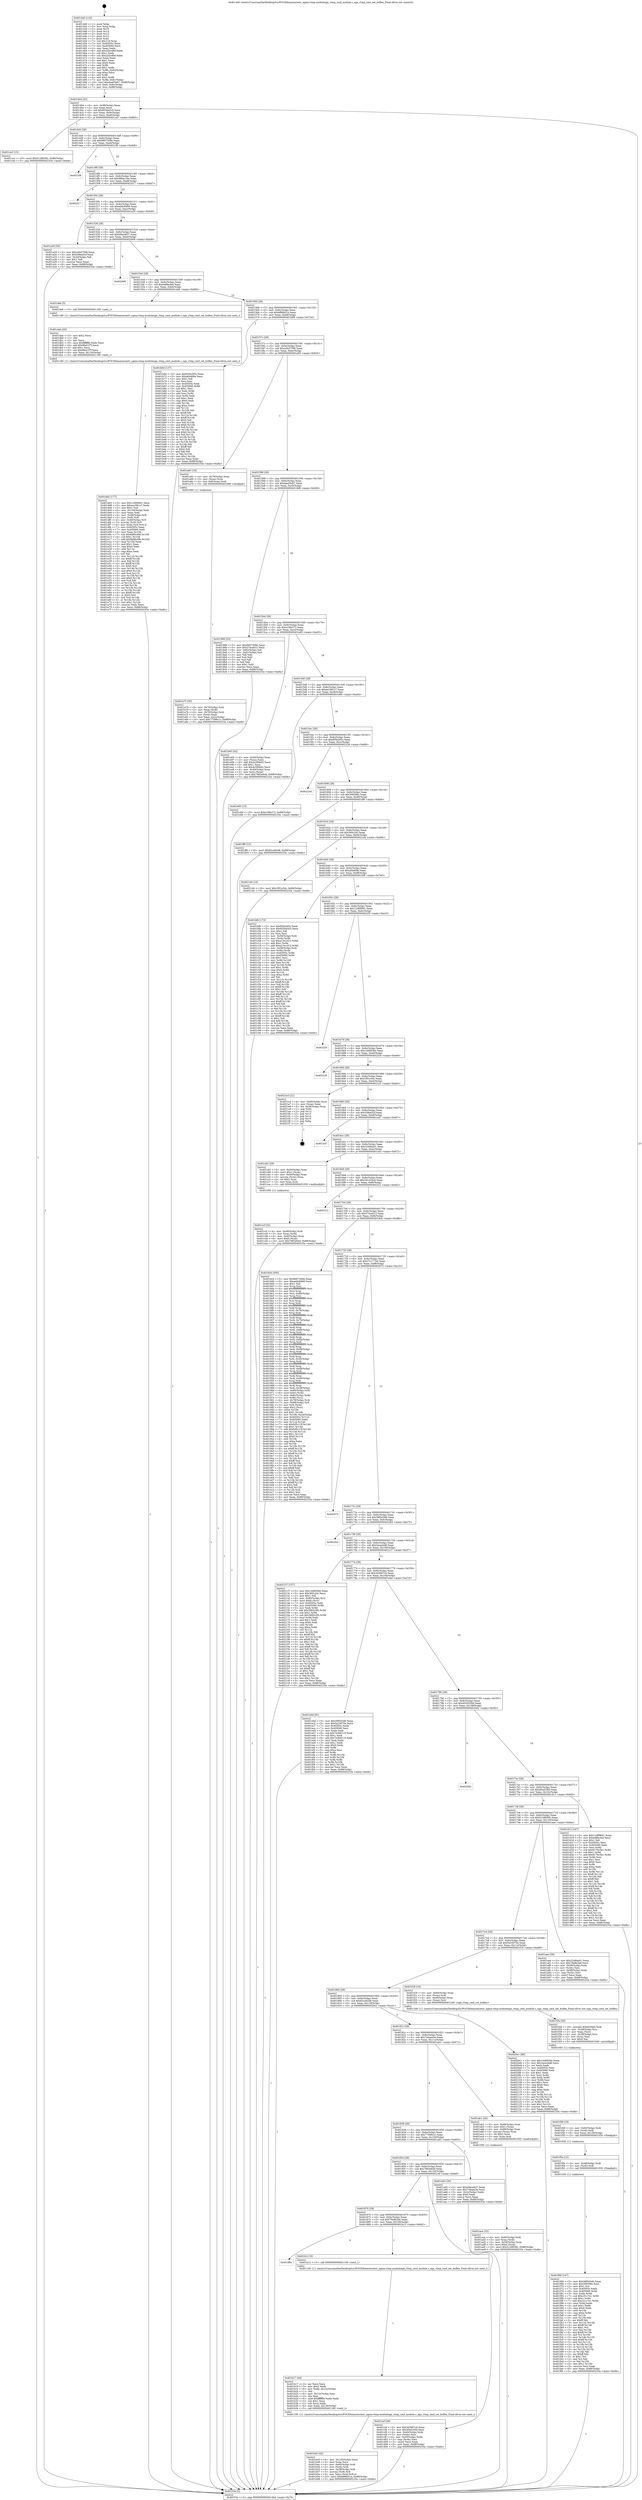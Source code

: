 digraph "0x401440" {
  label = "0x401440 (/mnt/c/Users/mathe/Desktop/tcc/POCII/binaries/extr_nginx-rtmp-modulengx_rtmp_cmd_module.c_ngx_rtmp_cmd_set_buflen_Final-ollvm.out::main(0))"
  labelloc = "t"
  node[shape=record]

  Entry [label="",width=0.3,height=0.3,shape=circle,fillcolor=black,style=filled]
  "0x4014b4" [label="{
     0x4014b4 [32]\l
     | [instrs]\l
     &nbsp;&nbsp;0x4014b4 \<+6\>: mov -0x88(%rbp),%eax\l
     &nbsp;&nbsp;0x4014ba \<+2\>: mov %eax,%ecx\l
     &nbsp;&nbsp;0x4014bc \<+6\>: sub $0x855be5c5,%ecx\l
     &nbsp;&nbsp;0x4014c2 \<+6\>: mov %eax,-0x9c(%rbp)\l
     &nbsp;&nbsp;0x4014c8 \<+6\>: mov %ecx,-0xa0(%rbp)\l
     &nbsp;&nbsp;0x4014ce \<+6\>: je 0000000000401ca3 \<main+0x863\>\l
  }"]
  "0x401ca3" [label="{
     0x401ca3 [15]\l
     | [instrs]\l
     &nbsp;&nbsp;0x401ca3 \<+10\>: movl $0x51288392,-0x88(%rbp)\l
     &nbsp;&nbsp;0x401cad \<+5\>: jmp 000000000040233a \<main+0xefa\>\l
  }"]
  "0x4014d4" [label="{
     0x4014d4 [28]\l
     | [instrs]\l
     &nbsp;&nbsp;0x4014d4 \<+5\>: jmp 00000000004014d9 \<main+0x99\>\l
     &nbsp;&nbsp;0x4014d9 \<+6\>: mov -0x9c(%rbp),%eax\l
     &nbsp;&nbsp;0x4014df \<+5\>: sub $0x8907308e,%eax\l
     &nbsp;&nbsp;0x4014e4 \<+6\>: mov %eax,-0xa4(%rbp)\l
     &nbsp;&nbsp;0x4014ea \<+6\>: je 00000000004021f8 \<main+0xdb8\>\l
  }"]
  Exit [label="",width=0.3,height=0.3,shape=circle,fillcolor=black,style=filled,peripheries=2]
  "0x4021f8" [label="{
     0x4021f8\l
  }", style=dashed]
  "0x4014f0" [label="{
     0x4014f0 [28]\l
     | [instrs]\l
     &nbsp;&nbsp;0x4014f0 \<+5\>: jmp 00000000004014f5 \<main+0xb5\>\l
     &nbsp;&nbsp;0x4014f5 \<+6\>: mov -0x9c(%rbp),%eax\l
     &nbsp;&nbsp;0x4014fb \<+5\>: sub $0x986ec1be,%eax\l
     &nbsp;&nbsp;0x401500 \<+6\>: mov %eax,-0xa8(%rbp)\l
     &nbsp;&nbsp;0x401506 \<+6\>: je 0000000000402017 \<main+0xbd7\>\l
  }"]
  "0x401f66" [label="{
     0x401f66 [147]\l
     | [instrs]\l
     &nbsp;&nbsp;0x401f66 \<+5\>: mov $0x39f543d6,%eax\l
     &nbsp;&nbsp;0x401f6b \<+5\>: mov $0x306596c,%esi\l
     &nbsp;&nbsp;0x401f70 \<+2\>: mov $0x1,%cl\l
     &nbsp;&nbsp;0x401f72 \<+7\>: mov 0x40505c,%edx\l
     &nbsp;&nbsp;0x401f79 \<+8\>: mov 0x405060,%r8d\l
     &nbsp;&nbsp;0x401f81 \<+3\>: mov %edx,%r9d\l
     &nbsp;&nbsp;0x401f84 \<+7\>: sub $0xc31c7e1,%r9d\l
     &nbsp;&nbsp;0x401f8b \<+4\>: sub $0x1,%r9d\l
     &nbsp;&nbsp;0x401f8f \<+7\>: add $0xc31c7e1,%r9d\l
     &nbsp;&nbsp;0x401f96 \<+4\>: imul %r9d,%edx\l
     &nbsp;&nbsp;0x401f9a \<+3\>: and $0x1,%edx\l
     &nbsp;&nbsp;0x401f9d \<+3\>: cmp $0x0,%edx\l
     &nbsp;&nbsp;0x401fa0 \<+4\>: sete %r10b\l
     &nbsp;&nbsp;0x401fa4 \<+4\>: cmp $0xa,%r8d\l
     &nbsp;&nbsp;0x401fa8 \<+4\>: setl %r11b\l
     &nbsp;&nbsp;0x401fac \<+3\>: mov %r10b,%bl\l
     &nbsp;&nbsp;0x401faf \<+3\>: xor $0xff,%bl\l
     &nbsp;&nbsp;0x401fb2 \<+3\>: mov %r11b,%r14b\l
     &nbsp;&nbsp;0x401fb5 \<+4\>: xor $0xff,%r14b\l
     &nbsp;&nbsp;0x401fb9 \<+3\>: xor $0x1,%cl\l
     &nbsp;&nbsp;0x401fbc \<+3\>: mov %bl,%r15b\l
     &nbsp;&nbsp;0x401fbf \<+4\>: and $0xff,%r15b\l
     &nbsp;&nbsp;0x401fc3 \<+3\>: and %cl,%r10b\l
     &nbsp;&nbsp;0x401fc6 \<+3\>: mov %r14b,%r12b\l
     &nbsp;&nbsp;0x401fc9 \<+4\>: and $0xff,%r12b\l
     &nbsp;&nbsp;0x401fcd \<+3\>: and %cl,%r11b\l
     &nbsp;&nbsp;0x401fd0 \<+3\>: or %r10b,%r15b\l
     &nbsp;&nbsp;0x401fd3 \<+3\>: or %r11b,%r12b\l
     &nbsp;&nbsp;0x401fd6 \<+3\>: xor %r12b,%r15b\l
     &nbsp;&nbsp;0x401fd9 \<+3\>: or %r14b,%bl\l
     &nbsp;&nbsp;0x401fdc \<+3\>: xor $0xff,%bl\l
     &nbsp;&nbsp;0x401fdf \<+3\>: or $0x1,%cl\l
     &nbsp;&nbsp;0x401fe2 \<+2\>: and %cl,%bl\l
     &nbsp;&nbsp;0x401fe4 \<+3\>: or %bl,%r15b\l
     &nbsp;&nbsp;0x401fe7 \<+4\>: test $0x1,%r15b\l
     &nbsp;&nbsp;0x401feb \<+3\>: cmovne %esi,%eax\l
     &nbsp;&nbsp;0x401fee \<+6\>: mov %eax,-0x88(%rbp)\l
     &nbsp;&nbsp;0x401ff4 \<+5\>: jmp 000000000040233a \<main+0xefa\>\l
  }"]
  "0x402017" [label="{
     0x402017\l
  }", style=dashed]
  "0x40150c" [label="{
     0x40150c [28]\l
     | [instrs]\l
     &nbsp;&nbsp;0x40150c \<+5\>: jmp 0000000000401511 \<main+0xd1\>\l
     &nbsp;&nbsp;0x401511 \<+6\>: mov -0x9c(%rbp),%eax\l
     &nbsp;&nbsp;0x401517 \<+5\>: sub $0xaddc8469,%eax\l
     &nbsp;&nbsp;0x40151c \<+6\>: mov %eax,-0xac(%rbp)\l
     &nbsp;&nbsp;0x401522 \<+6\>: je 0000000000401a29 \<main+0x5e9\>\l
  }"]
  "0x401f5a" [label="{
     0x401f5a [12]\l
     | [instrs]\l
     &nbsp;&nbsp;0x401f5a \<+4\>: mov -0x48(%rbp),%rdi\l
     &nbsp;&nbsp;0x401f5e \<+3\>: mov (%rdi),%rdi\l
     &nbsp;&nbsp;0x401f61 \<+5\>: call 0000000000401030 \<free@plt\>\l
     | [calls]\l
     &nbsp;&nbsp;0x401030 \{1\} (unknown)\l
  }"]
  "0x401a29" [label="{
     0x401a29 [30]\l
     | [instrs]\l
     &nbsp;&nbsp;0x401a29 \<+5\>: mov $0xcd447596,%eax\l
     &nbsp;&nbsp;0x401a2e \<+5\>: mov $0x208ee5cf,%ecx\l
     &nbsp;&nbsp;0x401a33 \<+3\>: mov -0x2d(%rbp),%dl\l
     &nbsp;&nbsp;0x401a36 \<+3\>: test $0x1,%dl\l
     &nbsp;&nbsp;0x401a39 \<+3\>: cmovne %ecx,%eax\l
     &nbsp;&nbsp;0x401a3c \<+6\>: mov %eax,-0x88(%rbp)\l
     &nbsp;&nbsp;0x401a42 \<+5\>: jmp 000000000040233a \<main+0xefa\>\l
  }"]
  "0x401528" [label="{
     0x401528 [28]\l
     | [instrs]\l
     &nbsp;&nbsp;0x401528 \<+5\>: jmp 000000000040152d \<main+0xed\>\l
     &nbsp;&nbsp;0x40152d \<+6\>: mov -0x9c(%rbp),%eax\l
     &nbsp;&nbsp;0x401533 \<+5\>: sub $0xb9ace637,%eax\l
     &nbsp;&nbsp;0x401538 \<+6\>: mov %eax,-0xb0(%rbp)\l
     &nbsp;&nbsp;0x40153e \<+6\>: je 0000000000402008 \<main+0xbc8\>\l
  }"]
  "0x401f48" [label="{
     0x401f48 [18]\l
     | [instrs]\l
     &nbsp;&nbsp;0x401f48 \<+4\>: mov -0x60(%rbp),%rdi\l
     &nbsp;&nbsp;0x401f4c \<+3\>: mov (%rdi),%rdi\l
     &nbsp;&nbsp;0x401f4f \<+6\>: mov %eax,-0x138(%rbp)\l
     &nbsp;&nbsp;0x401f55 \<+5\>: call 0000000000401030 \<free@plt\>\l
     | [calls]\l
     &nbsp;&nbsp;0x401030 \{1\} (unknown)\l
  }"]
  "0x402008" [label="{
     0x402008\l
  }", style=dashed]
  "0x401544" [label="{
     0x401544 [28]\l
     | [instrs]\l
     &nbsp;&nbsp;0x401544 \<+5\>: jmp 0000000000401549 \<main+0x109\>\l
     &nbsp;&nbsp;0x401549 \<+6\>: mov -0x9c(%rbp),%eax\l
     &nbsp;&nbsp;0x40154f \<+5\>: sub $0xbd8bcfad,%eax\l
     &nbsp;&nbsp;0x401554 \<+6\>: mov %eax,-0xb4(%rbp)\l
     &nbsp;&nbsp;0x40155a \<+6\>: je 0000000000401da6 \<main+0x966\>\l
  }"]
  "0x401f2b" [label="{
     0x401f2b [29]\l
     | [instrs]\l
     &nbsp;&nbsp;0x401f2b \<+10\>: movabs $0x4030b6,%rdi\l
     &nbsp;&nbsp;0x401f35 \<+4\>: mov -0x38(%rbp),%rsi\l
     &nbsp;&nbsp;0x401f39 \<+2\>: mov %eax,(%rsi)\l
     &nbsp;&nbsp;0x401f3b \<+4\>: mov -0x38(%rbp),%rsi\l
     &nbsp;&nbsp;0x401f3f \<+2\>: mov (%rsi),%esi\l
     &nbsp;&nbsp;0x401f41 \<+2\>: mov $0x0,%al\l
     &nbsp;&nbsp;0x401f43 \<+5\>: call 0000000000401040 \<printf@plt\>\l
     | [calls]\l
     &nbsp;&nbsp;0x401040 \{1\} (unknown)\l
  }"]
  "0x401da6" [label="{
     0x401da6 [5]\l
     | [instrs]\l
     &nbsp;&nbsp;0x401da6 \<+5\>: call 0000000000401160 \<next_i\>\l
     | [calls]\l
     &nbsp;&nbsp;0x401160 \{1\} (/mnt/c/Users/mathe/Desktop/tcc/POCII/binaries/extr_nginx-rtmp-modulengx_rtmp_cmd_module.c_ngx_rtmp_cmd_set_buflen_Final-ollvm.out::next_i)\l
  }"]
  "0x401560" [label="{
     0x401560 [28]\l
     | [instrs]\l
     &nbsp;&nbsp;0x401560 \<+5\>: jmp 0000000000401565 \<main+0x125\>\l
     &nbsp;&nbsp;0x401565 \<+6\>: mov -0x9c(%rbp),%eax\l
     &nbsp;&nbsp;0x40156b \<+5\>: sub $0xbf96b51a,%eax\l
     &nbsp;&nbsp;0x401570 \<+6\>: mov %eax,-0xb8(%rbp)\l
     &nbsp;&nbsp;0x401576 \<+6\>: je 0000000000401b6d \<main+0x72d\>\l
  }"]
  "0x401dd3" [label="{
     0x401dd3 [177]\l
     | [instrs]\l
     &nbsp;&nbsp;0x401dd3 \<+5\>: mov $0x12d99691,%ecx\l
     &nbsp;&nbsp;0x401dd8 \<+5\>: mov $0xea1881c7,%edx\l
     &nbsp;&nbsp;0x401ddd \<+3\>: mov $0x1,%sil\l
     &nbsp;&nbsp;0x401de0 \<+6\>: mov -0x134(%rbp),%edi\l
     &nbsp;&nbsp;0x401de6 \<+3\>: imul %eax,%edi\l
     &nbsp;&nbsp;0x401de9 \<+4\>: mov -0x48(%rbp),%r8\l
     &nbsp;&nbsp;0x401ded \<+3\>: mov (%r8),%r8\l
     &nbsp;&nbsp;0x401df0 \<+4\>: mov -0x40(%rbp),%r9\l
     &nbsp;&nbsp;0x401df4 \<+3\>: movslq (%r9),%r9\l
     &nbsp;&nbsp;0x401df7 \<+4\>: mov %edi,(%r8,%r9,4)\l
     &nbsp;&nbsp;0x401dfb \<+7\>: mov 0x40505c,%eax\l
     &nbsp;&nbsp;0x401e02 \<+7\>: mov 0x405060,%edi\l
     &nbsp;&nbsp;0x401e09 \<+3\>: mov %eax,%r10d\l
     &nbsp;&nbsp;0x401e0c \<+7\>: sub $0x8d6bc6fe,%r10d\l
     &nbsp;&nbsp;0x401e13 \<+4\>: sub $0x1,%r10d\l
     &nbsp;&nbsp;0x401e17 \<+7\>: add $0x8d6bc6fe,%r10d\l
     &nbsp;&nbsp;0x401e1e \<+4\>: imul %r10d,%eax\l
     &nbsp;&nbsp;0x401e22 \<+3\>: and $0x1,%eax\l
     &nbsp;&nbsp;0x401e25 \<+3\>: cmp $0x0,%eax\l
     &nbsp;&nbsp;0x401e28 \<+4\>: sete %r11b\l
     &nbsp;&nbsp;0x401e2c \<+3\>: cmp $0xa,%edi\l
     &nbsp;&nbsp;0x401e2f \<+3\>: setl %bl\l
     &nbsp;&nbsp;0x401e32 \<+3\>: mov %r11b,%r14b\l
     &nbsp;&nbsp;0x401e35 \<+4\>: xor $0xff,%r14b\l
     &nbsp;&nbsp;0x401e39 \<+3\>: mov %bl,%r15b\l
     &nbsp;&nbsp;0x401e3c \<+4\>: xor $0xff,%r15b\l
     &nbsp;&nbsp;0x401e40 \<+4\>: xor $0x0,%sil\l
     &nbsp;&nbsp;0x401e44 \<+3\>: mov %r14b,%r12b\l
     &nbsp;&nbsp;0x401e47 \<+4\>: and $0x0,%r12b\l
     &nbsp;&nbsp;0x401e4b \<+3\>: and %sil,%r11b\l
     &nbsp;&nbsp;0x401e4e \<+3\>: mov %r15b,%r13b\l
     &nbsp;&nbsp;0x401e51 \<+4\>: and $0x0,%r13b\l
     &nbsp;&nbsp;0x401e55 \<+3\>: and %sil,%bl\l
     &nbsp;&nbsp;0x401e58 \<+3\>: or %r11b,%r12b\l
     &nbsp;&nbsp;0x401e5b \<+3\>: or %bl,%r13b\l
     &nbsp;&nbsp;0x401e5e \<+3\>: xor %r13b,%r12b\l
     &nbsp;&nbsp;0x401e61 \<+3\>: or %r15b,%r14b\l
     &nbsp;&nbsp;0x401e64 \<+4\>: xor $0xff,%r14b\l
     &nbsp;&nbsp;0x401e68 \<+4\>: or $0x0,%sil\l
     &nbsp;&nbsp;0x401e6c \<+3\>: and %sil,%r14b\l
     &nbsp;&nbsp;0x401e6f \<+3\>: or %r14b,%r12b\l
     &nbsp;&nbsp;0x401e72 \<+4\>: test $0x1,%r12b\l
     &nbsp;&nbsp;0x401e76 \<+3\>: cmovne %edx,%ecx\l
     &nbsp;&nbsp;0x401e79 \<+6\>: mov %ecx,-0x88(%rbp)\l
     &nbsp;&nbsp;0x401e7f \<+5\>: jmp 000000000040233a \<main+0xefa\>\l
  }"]
  "0x401b6d" [label="{
     0x401b6d [137]\l
     | [instrs]\l
     &nbsp;&nbsp;0x401b6d \<+5\>: mov $0xf05b265c,%eax\l
     &nbsp;&nbsp;0x401b72 \<+5\>: mov $0xa84469e,%ecx\l
     &nbsp;&nbsp;0x401b77 \<+2\>: mov $0x1,%dl\l
     &nbsp;&nbsp;0x401b79 \<+2\>: xor %esi,%esi\l
     &nbsp;&nbsp;0x401b7b \<+7\>: mov 0x40505c,%edi\l
     &nbsp;&nbsp;0x401b82 \<+8\>: mov 0x405060,%r8d\l
     &nbsp;&nbsp;0x401b8a \<+3\>: sub $0x1,%esi\l
     &nbsp;&nbsp;0x401b8d \<+3\>: mov %edi,%r9d\l
     &nbsp;&nbsp;0x401b90 \<+3\>: add %esi,%r9d\l
     &nbsp;&nbsp;0x401b93 \<+4\>: imul %r9d,%edi\l
     &nbsp;&nbsp;0x401b97 \<+3\>: and $0x1,%edi\l
     &nbsp;&nbsp;0x401b9a \<+3\>: cmp $0x0,%edi\l
     &nbsp;&nbsp;0x401b9d \<+4\>: sete %r10b\l
     &nbsp;&nbsp;0x401ba1 \<+4\>: cmp $0xa,%r8d\l
     &nbsp;&nbsp;0x401ba5 \<+4\>: setl %r11b\l
     &nbsp;&nbsp;0x401ba9 \<+3\>: mov %r10b,%bl\l
     &nbsp;&nbsp;0x401bac \<+3\>: xor $0xff,%bl\l
     &nbsp;&nbsp;0x401baf \<+3\>: mov %r11b,%r14b\l
     &nbsp;&nbsp;0x401bb2 \<+4\>: xor $0xff,%r14b\l
     &nbsp;&nbsp;0x401bb6 \<+3\>: xor $0x0,%dl\l
     &nbsp;&nbsp;0x401bb9 \<+3\>: mov %bl,%r15b\l
     &nbsp;&nbsp;0x401bbc \<+4\>: and $0x0,%r15b\l
     &nbsp;&nbsp;0x401bc0 \<+3\>: and %dl,%r10b\l
     &nbsp;&nbsp;0x401bc3 \<+3\>: mov %r14b,%r12b\l
     &nbsp;&nbsp;0x401bc6 \<+4\>: and $0x0,%r12b\l
     &nbsp;&nbsp;0x401bca \<+3\>: and %dl,%r11b\l
     &nbsp;&nbsp;0x401bcd \<+3\>: or %r10b,%r15b\l
     &nbsp;&nbsp;0x401bd0 \<+3\>: or %r11b,%r12b\l
     &nbsp;&nbsp;0x401bd3 \<+3\>: xor %r12b,%r15b\l
     &nbsp;&nbsp;0x401bd6 \<+3\>: or %r14b,%bl\l
     &nbsp;&nbsp;0x401bd9 \<+3\>: xor $0xff,%bl\l
     &nbsp;&nbsp;0x401bdc \<+3\>: or $0x0,%dl\l
     &nbsp;&nbsp;0x401bdf \<+2\>: and %dl,%bl\l
     &nbsp;&nbsp;0x401be1 \<+3\>: or %bl,%r15b\l
     &nbsp;&nbsp;0x401be4 \<+4\>: test $0x1,%r15b\l
     &nbsp;&nbsp;0x401be8 \<+3\>: cmovne %ecx,%eax\l
     &nbsp;&nbsp;0x401beb \<+6\>: mov %eax,-0x88(%rbp)\l
     &nbsp;&nbsp;0x401bf1 \<+5\>: jmp 000000000040233a \<main+0xefa\>\l
  }"]
  "0x40157c" [label="{
     0x40157c [28]\l
     | [instrs]\l
     &nbsp;&nbsp;0x40157c \<+5\>: jmp 0000000000401581 \<main+0x141\>\l
     &nbsp;&nbsp;0x401581 \<+6\>: mov -0x9c(%rbp),%eax\l
     &nbsp;&nbsp;0x401587 \<+5\>: sub $0xcd447596,%eax\l
     &nbsp;&nbsp;0x40158c \<+6\>: mov %eax,-0xbc(%rbp)\l
     &nbsp;&nbsp;0x401592 \<+6\>: je 0000000000401a65 \<main+0x625\>\l
  }"]
  "0x401dab" [label="{
     0x401dab [40]\l
     | [instrs]\l
     &nbsp;&nbsp;0x401dab \<+5\>: mov $0x2,%ecx\l
     &nbsp;&nbsp;0x401db0 \<+1\>: cltd\l
     &nbsp;&nbsp;0x401db1 \<+2\>: idiv %ecx\l
     &nbsp;&nbsp;0x401db3 \<+6\>: imul $0xfffffffe,%edx,%ecx\l
     &nbsp;&nbsp;0x401db9 \<+6\>: add $0x9fa41f7f,%ecx\l
     &nbsp;&nbsp;0x401dbf \<+3\>: add $0x1,%ecx\l
     &nbsp;&nbsp;0x401dc2 \<+6\>: sub $0x9fa41f7f,%ecx\l
     &nbsp;&nbsp;0x401dc8 \<+6\>: mov %ecx,-0x134(%rbp)\l
     &nbsp;&nbsp;0x401dce \<+5\>: call 0000000000401160 \<next_i\>\l
     | [calls]\l
     &nbsp;&nbsp;0x401160 \{1\} (/mnt/c/Users/mathe/Desktop/tcc/POCII/binaries/extr_nginx-rtmp-modulengx_rtmp_cmd_module.c_ngx_rtmp_cmd_set_buflen_Final-ollvm.out::next_i)\l
  }"]
  "0x401a65" [label="{
     0x401a65 [16]\l
     | [instrs]\l
     &nbsp;&nbsp;0x401a65 \<+4\>: mov -0x78(%rbp),%rax\l
     &nbsp;&nbsp;0x401a69 \<+3\>: mov (%rax),%rax\l
     &nbsp;&nbsp;0x401a6c \<+4\>: mov 0x8(%rax),%rdi\l
     &nbsp;&nbsp;0x401a70 \<+5\>: call 0000000000401060 \<atoi@plt\>\l
     | [calls]\l
     &nbsp;&nbsp;0x401060 \{1\} (unknown)\l
  }"]
  "0x401598" [label="{
     0x401598 [28]\l
     | [instrs]\l
     &nbsp;&nbsp;0x401598 \<+5\>: jmp 000000000040159d \<main+0x15d\>\l
     &nbsp;&nbsp;0x40159d \<+6\>: mov -0x9c(%rbp),%eax\l
     &nbsp;&nbsp;0x4015a3 \<+5\>: sub $0xdea05eb7,%eax\l
     &nbsp;&nbsp;0x4015a8 \<+6\>: mov %eax,-0xc0(%rbp)\l
     &nbsp;&nbsp;0x4015ae \<+6\>: je 0000000000401896 \<main+0x456\>\l
  }"]
  "0x401ccf" [label="{
     0x401ccf [32]\l
     | [instrs]\l
     &nbsp;&nbsp;0x401ccf \<+4\>: mov -0x48(%rbp),%rdi\l
     &nbsp;&nbsp;0x401cd3 \<+3\>: mov %rax,(%rdi)\l
     &nbsp;&nbsp;0x401cd6 \<+4\>: mov -0x40(%rbp),%rax\l
     &nbsp;&nbsp;0x401cda \<+6\>: movl $0x0,(%rax)\l
     &nbsp;&nbsp;0x401ce0 \<+10\>: movl $0x7983e64d,-0x88(%rbp)\l
     &nbsp;&nbsp;0x401cea \<+5\>: jmp 000000000040233a \<main+0xefa\>\l
  }"]
  "0x401896" [label="{
     0x401896 [53]\l
     | [instrs]\l
     &nbsp;&nbsp;0x401896 \<+5\>: mov $0x8907308e,%eax\l
     &nbsp;&nbsp;0x40189b \<+5\>: mov $0x374ca013,%ecx\l
     &nbsp;&nbsp;0x4018a0 \<+6\>: mov -0x82(%rbp),%dl\l
     &nbsp;&nbsp;0x4018a6 \<+7\>: mov -0x81(%rbp),%sil\l
     &nbsp;&nbsp;0x4018ad \<+3\>: mov %dl,%dil\l
     &nbsp;&nbsp;0x4018b0 \<+3\>: and %sil,%dil\l
     &nbsp;&nbsp;0x4018b3 \<+3\>: xor %sil,%dl\l
     &nbsp;&nbsp;0x4018b6 \<+3\>: or %dl,%dil\l
     &nbsp;&nbsp;0x4018b9 \<+4\>: test $0x1,%dil\l
     &nbsp;&nbsp;0x4018bd \<+3\>: cmovne %ecx,%eax\l
     &nbsp;&nbsp;0x4018c0 \<+6\>: mov %eax,-0x88(%rbp)\l
     &nbsp;&nbsp;0x4018c6 \<+5\>: jmp 000000000040233a \<main+0xefa\>\l
  }"]
  "0x4015b4" [label="{
     0x4015b4 [28]\l
     | [instrs]\l
     &nbsp;&nbsp;0x4015b4 \<+5\>: jmp 00000000004015b9 \<main+0x179\>\l
     &nbsp;&nbsp;0x4015b9 \<+6\>: mov -0x9c(%rbp),%eax\l
     &nbsp;&nbsp;0x4015bf \<+5\>: sub $0xe19fe372,%eax\l
     &nbsp;&nbsp;0x4015c4 \<+6\>: mov %eax,-0xc4(%rbp)\l
     &nbsp;&nbsp;0x4015ca \<+6\>: je 0000000000401e93 \<main+0xa53\>\l
  }"]
  "0x40233a" [label="{
     0x40233a [5]\l
     | [instrs]\l
     &nbsp;&nbsp;0x40233a \<+5\>: jmp 00000000004014b4 \<main+0x74\>\l
  }"]
  "0x401440" [label="{
     0x401440 [116]\l
     | [instrs]\l
     &nbsp;&nbsp;0x401440 \<+1\>: push %rbp\l
     &nbsp;&nbsp;0x401441 \<+3\>: mov %rsp,%rbp\l
     &nbsp;&nbsp;0x401444 \<+2\>: push %r15\l
     &nbsp;&nbsp;0x401446 \<+2\>: push %r14\l
     &nbsp;&nbsp;0x401448 \<+2\>: push %r13\l
     &nbsp;&nbsp;0x40144a \<+2\>: push %r12\l
     &nbsp;&nbsp;0x40144c \<+1\>: push %rbx\l
     &nbsp;&nbsp;0x40144d \<+7\>: sub $0x118,%rsp\l
     &nbsp;&nbsp;0x401454 \<+7\>: mov 0x40505c,%eax\l
     &nbsp;&nbsp;0x40145b \<+7\>: mov 0x405060,%ecx\l
     &nbsp;&nbsp;0x401462 \<+2\>: mov %eax,%edx\l
     &nbsp;&nbsp;0x401464 \<+6\>: add $0x2d2cdfef,%edx\l
     &nbsp;&nbsp;0x40146a \<+3\>: sub $0x1,%edx\l
     &nbsp;&nbsp;0x40146d \<+6\>: sub $0x2d2cdfef,%edx\l
     &nbsp;&nbsp;0x401473 \<+3\>: imul %edx,%eax\l
     &nbsp;&nbsp;0x401476 \<+3\>: and $0x1,%eax\l
     &nbsp;&nbsp;0x401479 \<+3\>: cmp $0x0,%eax\l
     &nbsp;&nbsp;0x40147c \<+4\>: sete %r8b\l
     &nbsp;&nbsp;0x401480 \<+4\>: and $0x1,%r8b\l
     &nbsp;&nbsp;0x401484 \<+7\>: mov %r8b,-0x82(%rbp)\l
     &nbsp;&nbsp;0x40148b \<+3\>: cmp $0xa,%ecx\l
     &nbsp;&nbsp;0x40148e \<+4\>: setl %r8b\l
     &nbsp;&nbsp;0x401492 \<+4\>: and $0x1,%r8b\l
     &nbsp;&nbsp;0x401496 \<+7\>: mov %r8b,-0x81(%rbp)\l
     &nbsp;&nbsp;0x40149d \<+10\>: movl $0xdea05eb7,-0x88(%rbp)\l
     &nbsp;&nbsp;0x4014a7 \<+6\>: mov %edi,-0x8c(%rbp)\l
     &nbsp;&nbsp;0x4014ad \<+7\>: mov %rsi,-0x98(%rbp)\l
  }"]
  "0x401b43" [label="{
     0x401b43 [42]\l
     | [instrs]\l
     &nbsp;&nbsp;0x401b43 \<+6\>: mov -0x130(%rbp),%ecx\l
     &nbsp;&nbsp;0x401b49 \<+3\>: imul %eax,%ecx\l
     &nbsp;&nbsp;0x401b4c \<+4\>: mov -0x60(%rbp),%rdi\l
     &nbsp;&nbsp;0x401b50 \<+3\>: mov (%rdi),%rdi\l
     &nbsp;&nbsp;0x401b53 \<+4\>: mov -0x58(%rbp),%r8\l
     &nbsp;&nbsp;0x401b57 \<+3\>: movslq (%r8),%r8\l
     &nbsp;&nbsp;0x401b5a \<+4\>: mov %ecx,(%rdi,%r8,4)\l
     &nbsp;&nbsp;0x401b5e \<+10\>: movl $0xbf96b51a,-0x88(%rbp)\l
     &nbsp;&nbsp;0x401b68 \<+5\>: jmp 000000000040233a \<main+0xefa\>\l
  }"]
  "0x401e93" [label="{
     0x401e93 [42]\l
     | [instrs]\l
     &nbsp;&nbsp;0x401e93 \<+4\>: mov -0x40(%rbp),%rax\l
     &nbsp;&nbsp;0x401e97 \<+2\>: mov (%rax),%ecx\l
     &nbsp;&nbsp;0x401e99 \<+6\>: add $0x4c5f0b63,%ecx\l
     &nbsp;&nbsp;0x401e9f \<+3\>: add $0x1,%ecx\l
     &nbsp;&nbsp;0x401ea2 \<+6\>: sub $0x4c5f0b63,%ecx\l
     &nbsp;&nbsp;0x401ea8 \<+4\>: mov -0x40(%rbp),%rax\l
     &nbsp;&nbsp;0x401eac \<+2\>: mov %ecx,(%rax)\l
     &nbsp;&nbsp;0x401eae \<+10\>: movl $0x7983e64d,-0x88(%rbp)\l
     &nbsp;&nbsp;0x401eb8 \<+5\>: jmp 000000000040233a \<main+0xefa\>\l
  }"]
  "0x4015d0" [label="{
     0x4015d0 [28]\l
     | [instrs]\l
     &nbsp;&nbsp;0x4015d0 \<+5\>: jmp 00000000004015d5 \<main+0x195\>\l
     &nbsp;&nbsp;0x4015d5 \<+6\>: mov -0x9c(%rbp),%eax\l
     &nbsp;&nbsp;0x4015db \<+5\>: sub $0xea1881c7,%eax\l
     &nbsp;&nbsp;0x4015e0 \<+6\>: mov %eax,-0xc8(%rbp)\l
     &nbsp;&nbsp;0x4015e6 \<+6\>: je 0000000000401e84 \<main+0xa44\>\l
  }"]
  "0x401b17" [label="{
     0x401b17 [44]\l
     | [instrs]\l
     &nbsp;&nbsp;0x401b17 \<+2\>: xor %ecx,%ecx\l
     &nbsp;&nbsp;0x401b19 \<+5\>: mov $0x2,%edx\l
     &nbsp;&nbsp;0x401b1e \<+6\>: mov %edx,-0x12c(%rbp)\l
     &nbsp;&nbsp;0x401b24 \<+1\>: cltd\l
     &nbsp;&nbsp;0x401b25 \<+6\>: mov -0x12c(%rbp),%esi\l
     &nbsp;&nbsp;0x401b2b \<+2\>: idiv %esi\l
     &nbsp;&nbsp;0x401b2d \<+6\>: imul $0xfffffffe,%edx,%edx\l
     &nbsp;&nbsp;0x401b33 \<+3\>: sub $0x1,%ecx\l
     &nbsp;&nbsp;0x401b36 \<+2\>: sub %ecx,%edx\l
     &nbsp;&nbsp;0x401b38 \<+6\>: mov %edx,-0x130(%rbp)\l
     &nbsp;&nbsp;0x401b3e \<+5\>: call 0000000000401160 \<next_i\>\l
     | [calls]\l
     &nbsp;&nbsp;0x401160 \{1\} (/mnt/c/Users/mathe/Desktop/tcc/POCII/binaries/extr_nginx-rtmp-modulengx_rtmp_cmd_module.c_ngx_rtmp_cmd_set_buflen_Final-ollvm.out::next_i)\l
  }"]
  "0x401e84" [label="{
     0x401e84 [15]\l
     | [instrs]\l
     &nbsp;&nbsp;0x401e84 \<+10\>: movl $0xe19fe372,-0x88(%rbp)\l
     &nbsp;&nbsp;0x401e8e \<+5\>: jmp 000000000040233a \<main+0xefa\>\l
  }"]
  "0x4015ec" [label="{
     0x4015ec [28]\l
     | [instrs]\l
     &nbsp;&nbsp;0x4015ec \<+5\>: jmp 00000000004015f1 \<main+0x1b1\>\l
     &nbsp;&nbsp;0x4015f1 \<+6\>: mov -0x9c(%rbp),%eax\l
     &nbsp;&nbsp;0x4015f7 \<+5\>: sub $0xf05b265c,%eax\l
     &nbsp;&nbsp;0x4015fc \<+6\>: mov %eax,-0xcc(%rbp)\l
     &nbsp;&nbsp;0x401602 \<+6\>: je 000000000040223d \<main+0xdfd\>\l
  }"]
  "0x40188c" [label="{
     0x40188c\l
  }", style=dashed]
  "0x40223d" [label="{
     0x40223d\l
  }", style=dashed]
  "0x401608" [label="{
     0x401608 [28]\l
     | [instrs]\l
     &nbsp;&nbsp;0x401608 \<+5\>: jmp 000000000040160d \<main+0x1cd\>\l
     &nbsp;&nbsp;0x40160d \<+6\>: mov -0x9c(%rbp),%eax\l
     &nbsp;&nbsp;0x401613 \<+5\>: sub $0x306596c,%eax\l
     &nbsp;&nbsp;0x401618 \<+6\>: mov %eax,-0xd0(%rbp)\l
     &nbsp;&nbsp;0x40161e \<+6\>: je 0000000000401ff9 \<main+0xbb9\>\l
  }"]
  "0x401b12" [label="{
     0x401b12 [5]\l
     | [instrs]\l
     &nbsp;&nbsp;0x401b12 \<+5\>: call 0000000000401160 \<next_i\>\l
     | [calls]\l
     &nbsp;&nbsp;0x401160 \{1\} (/mnt/c/Users/mathe/Desktop/tcc/POCII/binaries/extr_nginx-rtmp-modulengx_rtmp_cmd_module.c_ngx_rtmp_cmd_set_buflen_Final-ollvm.out::next_i)\l
  }"]
  "0x401ff9" [label="{
     0x401ff9 [15]\l
     | [instrs]\l
     &nbsp;&nbsp;0x401ff9 \<+10\>: movl $0x62ce92d6,-0x88(%rbp)\l
     &nbsp;&nbsp;0x402003 \<+5\>: jmp 000000000040233a \<main+0xefa\>\l
  }"]
  "0x401624" [label="{
     0x401624 [28]\l
     | [instrs]\l
     &nbsp;&nbsp;0x401624 \<+5\>: jmp 0000000000401629 \<main+0x1e9\>\l
     &nbsp;&nbsp;0x401629 \<+6\>: mov -0x9c(%rbp),%eax\l
     &nbsp;&nbsp;0x40162f \<+5\>: sub $0x360c2dc,%eax\l
     &nbsp;&nbsp;0x401634 \<+6\>: mov %eax,-0xd4(%rbp)\l
     &nbsp;&nbsp;0x40163a \<+6\>: je 00000000004021d4 \<main+0xd94\>\l
  }"]
  "0x401870" [label="{
     0x401870 [28]\l
     | [instrs]\l
     &nbsp;&nbsp;0x401870 \<+5\>: jmp 0000000000401875 \<main+0x435\>\l
     &nbsp;&nbsp;0x401875 \<+6\>: mov -0x9c(%rbp),%eax\l
     &nbsp;&nbsp;0x40187b \<+5\>: sub $0x79e8b2e6,%eax\l
     &nbsp;&nbsp;0x401880 \<+6\>: mov %eax,-0x128(%rbp)\l
     &nbsp;&nbsp;0x401886 \<+6\>: je 0000000000401b12 \<main+0x6d2\>\l
  }"]
  "0x4021d4" [label="{
     0x4021d4 [15]\l
     | [instrs]\l
     &nbsp;&nbsp;0x4021d4 \<+10\>: movl $0x1f91e34c,-0x88(%rbp)\l
     &nbsp;&nbsp;0x4021de \<+5\>: jmp 000000000040233a \<main+0xefa\>\l
  }"]
  "0x401640" [label="{
     0x401640 [28]\l
     | [instrs]\l
     &nbsp;&nbsp;0x401640 \<+5\>: jmp 0000000000401645 \<main+0x205\>\l
     &nbsp;&nbsp;0x401645 \<+6\>: mov -0x9c(%rbp),%eax\l
     &nbsp;&nbsp;0x40164b \<+5\>: sub $0xa84469e,%eax\l
     &nbsp;&nbsp;0x401650 \<+6\>: mov %eax,-0xd8(%rbp)\l
     &nbsp;&nbsp;0x401656 \<+6\>: je 0000000000401bf6 \<main+0x7b6\>\l
  }"]
  "0x401cef" [label="{
     0x401cef [36]\l
     | [instrs]\l
     &nbsp;&nbsp;0x401cef \<+5\>: mov $0x3d3667c0,%eax\l
     &nbsp;&nbsp;0x401cf4 \<+5\>: mov $0x40ed1f5d,%ecx\l
     &nbsp;&nbsp;0x401cf9 \<+4\>: mov -0x40(%rbp),%rdx\l
     &nbsp;&nbsp;0x401cfd \<+2\>: mov (%rdx),%esi\l
     &nbsp;&nbsp;0x401cff \<+4\>: mov -0x50(%rbp),%rdx\l
     &nbsp;&nbsp;0x401d03 \<+2\>: cmp (%rdx),%esi\l
     &nbsp;&nbsp;0x401d05 \<+3\>: cmovl %ecx,%eax\l
     &nbsp;&nbsp;0x401d08 \<+6\>: mov %eax,-0x88(%rbp)\l
     &nbsp;&nbsp;0x401d0e \<+5\>: jmp 000000000040233a \<main+0xefa\>\l
  }"]
  "0x401bf6" [label="{
     0x401bf6 [173]\l
     | [instrs]\l
     &nbsp;&nbsp;0x401bf6 \<+5\>: mov $0xf05b265c,%eax\l
     &nbsp;&nbsp;0x401bfb \<+5\>: mov $0x855be5c5,%ecx\l
     &nbsp;&nbsp;0x401c00 \<+2\>: mov $0x1,%dl\l
     &nbsp;&nbsp;0x401c02 \<+2\>: xor %esi,%esi\l
     &nbsp;&nbsp;0x401c04 \<+4\>: mov -0x58(%rbp),%rdi\l
     &nbsp;&nbsp;0x401c08 \<+3\>: mov (%rdi),%r8d\l
     &nbsp;&nbsp;0x401c0b \<+7\>: sub $0xa13e1d12,%r8d\l
     &nbsp;&nbsp;0x401c12 \<+4\>: add $0x1,%r8d\l
     &nbsp;&nbsp;0x401c16 \<+7\>: add $0xa13e1d12,%r8d\l
     &nbsp;&nbsp;0x401c1d \<+4\>: mov -0x58(%rbp),%rdi\l
     &nbsp;&nbsp;0x401c21 \<+3\>: mov %r8d,(%rdi)\l
     &nbsp;&nbsp;0x401c24 \<+8\>: mov 0x40505c,%r8d\l
     &nbsp;&nbsp;0x401c2c \<+8\>: mov 0x405060,%r9d\l
     &nbsp;&nbsp;0x401c34 \<+3\>: sub $0x1,%esi\l
     &nbsp;&nbsp;0x401c37 \<+3\>: mov %r8d,%r10d\l
     &nbsp;&nbsp;0x401c3a \<+3\>: add %esi,%r10d\l
     &nbsp;&nbsp;0x401c3d \<+4\>: imul %r10d,%r8d\l
     &nbsp;&nbsp;0x401c41 \<+4\>: and $0x1,%r8d\l
     &nbsp;&nbsp;0x401c45 \<+4\>: cmp $0x0,%r8d\l
     &nbsp;&nbsp;0x401c49 \<+4\>: sete %r11b\l
     &nbsp;&nbsp;0x401c4d \<+4\>: cmp $0xa,%r9d\l
     &nbsp;&nbsp;0x401c51 \<+3\>: setl %bl\l
     &nbsp;&nbsp;0x401c54 \<+3\>: mov %r11b,%r14b\l
     &nbsp;&nbsp;0x401c57 \<+4\>: xor $0xff,%r14b\l
     &nbsp;&nbsp;0x401c5b \<+3\>: mov %bl,%r15b\l
     &nbsp;&nbsp;0x401c5e \<+4\>: xor $0xff,%r15b\l
     &nbsp;&nbsp;0x401c62 \<+3\>: xor $0x1,%dl\l
     &nbsp;&nbsp;0x401c65 \<+3\>: mov %r14b,%r12b\l
     &nbsp;&nbsp;0x401c68 \<+4\>: and $0xff,%r12b\l
     &nbsp;&nbsp;0x401c6c \<+3\>: and %dl,%r11b\l
     &nbsp;&nbsp;0x401c6f \<+3\>: mov %r15b,%r13b\l
     &nbsp;&nbsp;0x401c72 \<+4\>: and $0xff,%r13b\l
     &nbsp;&nbsp;0x401c76 \<+2\>: and %dl,%bl\l
     &nbsp;&nbsp;0x401c78 \<+3\>: or %r11b,%r12b\l
     &nbsp;&nbsp;0x401c7b \<+3\>: or %bl,%r13b\l
     &nbsp;&nbsp;0x401c7e \<+3\>: xor %r13b,%r12b\l
     &nbsp;&nbsp;0x401c81 \<+3\>: or %r15b,%r14b\l
     &nbsp;&nbsp;0x401c84 \<+4\>: xor $0xff,%r14b\l
     &nbsp;&nbsp;0x401c88 \<+3\>: or $0x1,%dl\l
     &nbsp;&nbsp;0x401c8b \<+3\>: and %dl,%r14b\l
     &nbsp;&nbsp;0x401c8e \<+3\>: or %r14b,%r12b\l
     &nbsp;&nbsp;0x401c91 \<+4\>: test $0x1,%r12b\l
     &nbsp;&nbsp;0x401c95 \<+3\>: cmovne %ecx,%eax\l
     &nbsp;&nbsp;0x401c98 \<+6\>: mov %eax,-0x88(%rbp)\l
     &nbsp;&nbsp;0x401c9e \<+5\>: jmp 000000000040233a \<main+0xefa\>\l
  }"]
  "0x40165c" [label="{
     0x40165c [28]\l
     | [instrs]\l
     &nbsp;&nbsp;0x40165c \<+5\>: jmp 0000000000401661 \<main+0x221\>\l
     &nbsp;&nbsp;0x401661 \<+6\>: mov -0x9c(%rbp),%eax\l
     &nbsp;&nbsp;0x401667 \<+5\>: sub $0x12d99691,%eax\l
     &nbsp;&nbsp;0x40166c \<+6\>: mov %eax,-0xdc(%rbp)\l
     &nbsp;&nbsp;0x401672 \<+6\>: je 000000000040225f \<main+0xe1f\>\l
  }"]
  "0x401ace" [label="{
     0x401ace [32]\l
     | [instrs]\l
     &nbsp;&nbsp;0x401ace \<+4\>: mov -0x60(%rbp),%rdi\l
     &nbsp;&nbsp;0x401ad2 \<+3\>: mov %rax,(%rdi)\l
     &nbsp;&nbsp;0x401ad5 \<+4\>: mov -0x58(%rbp),%rax\l
     &nbsp;&nbsp;0x401ad9 \<+6\>: movl $0x0,(%rax)\l
     &nbsp;&nbsp;0x401adf \<+10\>: movl $0x51288392,-0x88(%rbp)\l
     &nbsp;&nbsp;0x401ae9 \<+5\>: jmp 000000000040233a \<main+0xefa\>\l
  }"]
  "0x40225f" [label="{
     0x40225f\l
  }", style=dashed]
  "0x401678" [label="{
     0x401678 [28]\l
     | [instrs]\l
     &nbsp;&nbsp;0x401678 \<+5\>: jmp 000000000040167d \<main+0x23d\>\l
     &nbsp;&nbsp;0x40167d \<+6\>: mov -0x9c(%rbp),%eax\l
     &nbsp;&nbsp;0x401683 \<+5\>: sub $0x14d6936e,%eax\l
     &nbsp;&nbsp;0x401688 \<+6\>: mov %eax,-0xe0(%rbp)\l
     &nbsp;&nbsp;0x40168e \<+6\>: je 0000000000402326 \<main+0xee6\>\l
  }"]
  "0x401854" [label="{
     0x401854 [28]\l
     | [instrs]\l
     &nbsp;&nbsp;0x401854 \<+5\>: jmp 0000000000401859 \<main+0x419\>\l
     &nbsp;&nbsp;0x401859 \<+6\>: mov -0x9c(%rbp),%eax\l
     &nbsp;&nbsp;0x40185f \<+5\>: sub $0x7983e64d,%eax\l
     &nbsp;&nbsp;0x401864 \<+6\>: mov %eax,-0x124(%rbp)\l
     &nbsp;&nbsp;0x40186a \<+6\>: je 0000000000401cef \<main+0x8af\>\l
  }"]
  "0x402326" [label="{
     0x402326\l
  }", style=dashed]
  "0x401694" [label="{
     0x401694 [28]\l
     | [instrs]\l
     &nbsp;&nbsp;0x401694 \<+5\>: jmp 0000000000401699 \<main+0x259\>\l
     &nbsp;&nbsp;0x401699 \<+6\>: mov -0x9c(%rbp),%eax\l
     &nbsp;&nbsp;0x40169f \<+5\>: sub $0x1f91e34c,%eax\l
     &nbsp;&nbsp;0x4016a4 \<+6\>: mov %eax,-0xe4(%rbp)\l
     &nbsp;&nbsp;0x4016aa \<+6\>: je 00000000004021e3 \<main+0xda3\>\l
  }"]
  "0x401a93" [label="{
     0x401a93 [30]\l
     | [instrs]\l
     &nbsp;&nbsp;0x401a93 \<+5\>: mov $0xb9ace637,%eax\l
     &nbsp;&nbsp;0x401a98 \<+5\>: mov $0x744aee3e,%ecx\l
     &nbsp;&nbsp;0x401a9d \<+3\>: mov -0x2c(%rbp),%edx\l
     &nbsp;&nbsp;0x401aa0 \<+3\>: cmp $0x0,%edx\l
     &nbsp;&nbsp;0x401aa3 \<+3\>: cmove %ecx,%eax\l
     &nbsp;&nbsp;0x401aa6 \<+6\>: mov %eax,-0x88(%rbp)\l
     &nbsp;&nbsp;0x401aac \<+5\>: jmp 000000000040233a \<main+0xefa\>\l
  }"]
  "0x4021e3" [label="{
     0x4021e3 [21]\l
     | [instrs]\l
     &nbsp;&nbsp;0x4021e3 \<+4\>: mov -0x80(%rbp),%rax\l
     &nbsp;&nbsp;0x4021e7 \<+2\>: mov (%rax),%eax\l
     &nbsp;&nbsp;0x4021e9 \<+4\>: lea -0x28(%rbp),%rsp\l
     &nbsp;&nbsp;0x4021ed \<+1\>: pop %rbx\l
     &nbsp;&nbsp;0x4021ee \<+2\>: pop %r12\l
     &nbsp;&nbsp;0x4021f0 \<+2\>: pop %r13\l
     &nbsp;&nbsp;0x4021f2 \<+2\>: pop %r14\l
     &nbsp;&nbsp;0x4021f4 \<+2\>: pop %r15\l
     &nbsp;&nbsp;0x4021f6 \<+1\>: pop %rbp\l
     &nbsp;&nbsp;0x4021f7 \<+1\>: ret\l
  }"]
  "0x4016b0" [label="{
     0x4016b0 [28]\l
     | [instrs]\l
     &nbsp;&nbsp;0x4016b0 \<+5\>: jmp 00000000004016b5 \<main+0x275\>\l
     &nbsp;&nbsp;0x4016b5 \<+6\>: mov -0x9c(%rbp),%eax\l
     &nbsp;&nbsp;0x4016bb \<+5\>: sub $0x208ee5cf,%eax\l
     &nbsp;&nbsp;0x4016c0 \<+6\>: mov %eax,-0xe8(%rbp)\l
     &nbsp;&nbsp;0x4016c6 \<+6\>: je 0000000000401a47 \<main+0x607\>\l
  }"]
  "0x401838" [label="{
     0x401838 [28]\l
     | [instrs]\l
     &nbsp;&nbsp;0x401838 \<+5\>: jmp 000000000040183d \<main+0x3fd\>\l
     &nbsp;&nbsp;0x40183d \<+6\>: mov -0x9c(%rbp),%eax\l
     &nbsp;&nbsp;0x401843 \<+5\>: sub $0x77599c1c,%eax\l
     &nbsp;&nbsp;0x401848 \<+6\>: mov %eax,-0x120(%rbp)\l
     &nbsp;&nbsp;0x40184e \<+6\>: je 0000000000401a93 \<main+0x653\>\l
  }"]
  "0x401a47" [label="{
     0x401a47\l
  }", style=dashed]
  "0x4016cc" [label="{
     0x4016cc [28]\l
     | [instrs]\l
     &nbsp;&nbsp;0x4016cc \<+5\>: jmp 00000000004016d1 \<main+0x291\>\l
     &nbsp;&nbsp;0x4016d1 \<+6\>: mov -0x9c(%rbp),%eax\l
     &nbsp;&nbsp;0x4016d7 \<+5\>: sub $0x22484a01,%eax\l
     &nbsp;&nbsp;0x4016dc \<+6\>: mov %eax,-0xec(%rbp)\l
     &nbsp;&nbsp;0x4016e2 \<+6\>: je 0000000000401cb2 \<main+0x872\>\l
  }"]
  "0x401ab1" [label="{
     0x401ab1 [29]\l
     | [instrs]\l
     &nbsp;&nbsp;0x401ab1 \<+4\>: mov -0x68(%rbp),%rax\l
     &nbsp;&nbsp;0x401ab5 \<+6\>: movl $0x1,(%rax)\l
     &nbsp;&nbsp;0x401abb \<+4\>: mov -0x68(%rbp),%rax\l
     &nbsp;&nbsp;0x401abf \<+3\>: movslq (%rax),%rax\l
     &nbsp;&nbsp;0x401ac2 \<+4\>: shl $0x2,%rax\l
     &nbsp;&nbsp;0x401ac6 \<+3\>: mov %rax,%rdi\l
     &nbsp;&nbsp;0x401ac9 \<+5\>: call 0000000000401050 \<malloc@plt\>\l
     | [calls]\l
     &nbsp;&nbsp;0x401050 \{1\} (unknown)\l
  }"]
  "0x401cb2" [label="{
     0x401cb2 [29]\l
     | [instrs]\l
     &nbsp;&nbsp;0x401cb2 \<+4\>: mov -0x50(%rbp),%rax\l
     &nbsp;&nbsp;0x401cb6 \<+6\>: movl $0x1,(%rax)\l
     &nbsp;&nbsp;0x401cbc \<+4\>: mov -0x50(%rbp),%rax\l
     &nbsp;&nbsp;0x401cc0 \<+3\>: movslq (%rax),%rax\l
     &nbsp;&nbsp;0x401cc3 \<+4\>: shl $0x2,%rax\l
     &nbsp;&nbsp;0x401cc7 \<+3\>: mov %rax,%rdi\l
     &nbsp;&nbsp;0x401cca \<+5\>: call 0000000000401050 \<malloc@plt\>\l
     | [calls]\l
     &nbsp;&nbsp;0x401050 \{1\} (unknown)\l
  }"]
  "0x4016e8" [label="{
     0x4016e8 [28]\l
     | [instrs]\l
     &nbsp;&nbsp;0x4016e8 \<+5\>: jmp 00000000004016ed \<main+0x2ad\>\l
     &nbsp;&nbsp;0x4016ed \<+6\>: mov -0x9c(%rbp),%eax\l
     &nbsp;&nbsp;0x4016f3 \<+5\>: sub $0x341434cd,%eax\l
     &nbsp;&nbsp;0x4016f8 \<+6\>: mov %eax,-0xf0(%rbp)\l
     &nbsp;&nbsp;0x4016fe \<+6\>: je 0000000000402312 \<main+0xed2\>\l
  }"]
  "0x40181c" [label="{
     0x40181c [28]\l
     | [instrs]\l
     &nbsp;&nbsp;0x40181c \<+5\>: jmp 0000000000401821 \<main+0x3e1\>\l
     &nbsp;&nbsp;0x401821 \<+6\>: mov -0x9c(%rbp),%eax\l
     &nbsp;&nbsp;0x401827 \<+5\>: sub $0x744aee3e,%eax\l
     &nbsp;&nbsp;0x40182c \<+6\>: mov %eax,-0x11c(%rbp)\l
     &nbsp;&nbsp;0x401832 \<+6\>: je 0000000000401ab1 \<main+0x671\>\l
  }"]
  "0x402312" [label="{
     0x402312\l
  }", style=dashed]
  "0x401704" [label="{
     0x401704 [28]\l
     | [instrs]\l
     &nbsp;&nbsp;0x401704 \<+5\>: jmp 0000000000401709 \<main+0x2c9\>\l
     &nbsp;&nbsp;0x401709 \<+6\>: mov -0x9c(%rbp),%eax\l
     &nbsp;&nbsp;0x40170f \<+5\>: sub $0x374ca013,%eax\l
     &nbsp;&nbsp;0x401714 \<+6\>: mov %eax,-0xf4(%rbp)\l
     &nbsp;&nbsp;0x40171a \<+6\>: je 00000000004018cb \<main+0x48b\>\l
  }"]
  "0x4020e1" [label="{
     0x4020e1 [86]\l
     | [instrs]\l
     &nbsp;&nbsp;0x4020e1 \<+5\>: mov $0x14d6936e,%eax\l
     &nbsp;&nbsp;0x4020e6 \<+5\>: mov $0x3acecbd8,%ecx\l
     &nbsp;&nbsp;0x4020eb \<+2\>: xor %edx,%edx\l
     &nbsp;&nbsp;0x4020ed \<+7\>: mov 0x40505c,%esi\l
     &nbsp;&nbsp;0x4020f4 \<+7\>: mov 0x405060,%edi\l
     &nbsp;&nbsp;0x4020fb \<+3\>: sub $0x1,%edx\l
     &nbsp;&nbsp;0x4020fe \<+3\>: mov %esi,%r8d\l
     &nbsp;&nbsp;0x402101 \<+3\>: add %edx,%r8d\l
     &nbsp;&nbsp;0x402104 \<+4\>: imul %r8d,%esi\l
     &nbsp;&nbsp;0x402108 \<+3\>: and $0x1,%esi\l
     &nbsp;&nbsp;0x40210b \<+3\>: cmp $0x0,%esi\l
     &nbsp;&nbsp;0x40210e \<+4\>: sete %r9b\l
     &nbsp;&nbsp;0x402112 \<+3\>: cmp $0xa,%edi\l
     &nbsp;&nbsp;0x402115 \<+4\>: setl %r10b\l
     &nbsp;&nbsp;0x402119 \<+3\>: mov %r9b,%r11b\l
     &nbsp;&nbsp;0x40211c \<+3\>: and %r10b,%r11b\l
     &nbsp;&nbsp;0x40211f \<+3\>: xor %r10b,%r9b\l
     &nbsp;&nbsp;0x402122 \<+3\>: or %r9b,%r11b\l
     &nbsp;&nbsp;0x402125 \<+4\>: test $0x1,%r11b\l
     &nbsp;&nbsp;0x402129 \<+3\>: cmovne %ecx,%eax\l
     &nbsp;&nbsp;0x40212c \<+6\>: mov %eax,-0x88(%rbp)\l
     &nbsp;&nbsp;0x402132 \<+5\>: jmp 000000000040233a \<main+0xefa\>\l
  }"]
  "0x4018cb" [label="{
     0x4018cb [350]\l
     | [instrs]\l
     &nbsp;&nbsp;0x4018cb \<+5\>: mov $0x8907308e,%eax\l
     &nbsp;&nbsp;0x4018d0 \<+5\>: mov $0xaddc8469,%ecx\l
     &nbsp;&nbsp;0x4018d5 \<+2\>: mov $0x1,%dl\l
     &nbsp;&nbsp;0x4018d7 \<+3\>: mov %rsp,%rsi\l
     &nbsp;&nbsp;0x4018da \<+4\>: add $0xfffffffffffffff0,%rsi\l
     &nbsp;&nbsp;0x4018de \<+3\>: mov %rsi,%rsp\l
     &nbsp;&nbsp;0x4018e1 \<+4\>: mov %rsi,-0x80(%rbp)\l
     &nbsp;&nbsp;0x4018e5 \<+3\>: mov %rsp,%rsi\l
     &nbsp;&nbsp;0x4018e8 \<+4\>: add $0xfffffffffffffff0,%rsi\l
     &nbsp;&nbsp;0x4018ec \<+3\>: mov %rsi,%rsp\l
     &nbsp;&nbsp;0x4018ef \<+3\>: mov %rsp,%rdi\l
     &nbsp;&nbsp;0x4018f2 \<+4\>: add $0xfffffffffffffff0,%rdi\l
     &nbsp;&nbsp;0x4018f6 \<+3\>: mov %rdi,%rsp\l
     &nbsp;&nbsp;0x4018f9 \<+4\>: mov %rdi,-0x78(%rbp)\l
     &nbsp;&nbsp;0x4018fd \<+3\>: mov %rsp,%rdi\l
     &nbsp;&nbsp;0x401900 \<+4\>: add $0xfffffffffffffff0,%rdi\l
     &nbsp;&nbsp;0x401904 \<+3\>: mov %rdi,%rsp\l
     &nbsp;&nbsp;0x401907 \<+4\>: mov %rdi,-0x70(%rbp)\l
     &nbsp;&nbsp;0x40190b \<+3\>: mov %rsp,%rdi\l
     &nbsp;&nbsp;0x40190e \<+4\>: add $0xfffffffffffffff0,%rdi\l
     &nbsp;&nbsp;0x401912 \<+3\>: mov %rdi,%rsp\l
     &nbsp;&nbsp;0x401915 \<+4\>: mov %rdi,-0x68(%rbp)\l
     &nbsp;&nbsp;0x401919 \<+3\>: mov %rsp,%rdi\l
     &nbsp;&nbsp;0x40191c \<+4\>: add $0xfffffffffffffff0,%rdi\l
     &nbsp;&nbsp;0x401920 \<+3\>: mov %rdi,%rsp\l
     &nbsp;&nbsp;0x401923 \<+4\>: mov %rdi,-0x60(%rbp)\l
     &nbsp;&nbsp;0x401927 \<+3\>: mov %rsp,%rdi\l
     &nbsp;&nbsp;0x40192a \<+4\>: add $0xfffffffffffffff0,%rdi\l
     &nbsp;&nbsp;0x40192e \<+3\>: mov %rdi,%rsp\l
     &nbsp;&nbsp;0x401931 \<+4\>: mov %rdi,-0x58(%rbp)\l
     &nbsp;&nbsp;0x401935 \<+3\>: mov %rsp,%rdi\l
     &nbsp;&nbsp;0x401938 \<+4\>: add $0xfffffffffffffff0,%rdi\l
     &nbsp;&nbsp;0x40193c \<+3\>: mov %rdi,%rsp\l
     &nbsp;&nbsp;0x40193f \<+4\>: mov %rdi,-0x50(%rbp)\l
     &nbsp;&nbsp;0x401943 \<+3\>: mov %rsp,%rdi\l
     &nbsp;&nbsp;0x401946 \<+4\>: add $0xfffffffffffffff0,%rdi\l
     &nbsp;&nbsp;0x40194a \<+3\>: mov %rdi,%rsp\l
     &nbsp;&nbsp;0x40194d \<+4\>: mov %rdi,-0x48(%rbp)\l
     &nbsp;&nbsp;0x401951 \<+3\>: mov %rsp,%rdi\l
     &nbsp;&nbsp;0x401954 \<+4\>: add $0xfffffffffffffff0,%rdi\l
     &nbsp;&nbsp;0x401958 \<+3\>: mov %rdi,%rsp\l
     &nbsp;&nbsp;0x40195b \<+4\>: mov %rdi,-0x40(%rbp)\l
     &nbsp;&nbsp;0x40195f \<+3\>: mov %rsp,%rdi\l
     &nbsp;&nbsp;0x401962 \<+4\>: add $0xfffffffffffffff0,%rdi\l
     &nbsp;&nbsp;0x401966 \<+3\>: mov %rdi,%rsp\l
     &nbsp;&nbsp;0x401969 \<+4\>: mov %rdi,-0x38(%rbp)\l
     &nbsp;&nbsp;0x40196d \<+4\>: mov -0x80(%rbp),%rdi\l
     &nbsp;&nbsp;0x401971 \<+6\>: movl $0x0,(%rdi)\l
     &nbsp;&nbsp;0x401977 \<+7\>: mov -0x8c(%rbp),%r8d\l
     &nbsp;&nbsp;0x40197e \<+3\>: mov %r8d,(%rsi)\l
     &nbsp;&nbsp;0x401981 \<+4\>: mov -0x78(%rbp),%rdi\l
     &nbsp;&nbsp;0x401985 \<+7\>: mov -0x98(%rbp),%r9\l
     &nbsp;&nbsp;0x40198c \<+3\>: mov %r9,(%rdi)\l
     &nbsp;&nbsp;0x40198f \<+3\>: cmpl $0x2,(%rsi)\l
     &nbsp;&nbsp;0x401992 \<+4\>: setne %r10b\l
     &nbsp;&nbsp;0x401996 \<+4\>: and $0x1,%r10b\l
     &nbsp;&nbsp;0x40199a \<+4\>: mov %r10b,-0x2d(%rbp)\l
     &nbsp;&nbsp;0x40199e \<+8\>: mov 0x40505c,%r11d\l
     &nbsp;&nbsp;0x4019a6 \<+7\>: mov 0x405060,%ebx\l
     &nbsp;&nbsp;0x4019ad \<+3\>: mov %r11d,%r14d\l
     &nbsp;&nbsp;0x4019b0 \<+7\>: sub $0xfcf5c13f,%r14d\l
     &nbsp;&nbsp;0x4019b7 \<+4\>: sub $0x1,%r14d\l
     &nbsp;&nbsp;0x4019bb \<+7\>: add $0xfcf5c13f,%r14d\l
     &nbsp;&nbsp;0x4019c2 \<+4\>: imul %r14d,%r11d\l
     &nbsp;&nbsp;0x4019c6 \<+4\>: and $0x1,%r11d\l
     &nbsp;&nbsp;0x4019ca \<+4\>: cmp $0x0,%r11d\l
     &nbsp;&nbsp;0x4019ce \<+4\>: sete %r10b\l
     &nbsp;&nbsp;0x4019d2 \<+3\>: cmp $0xa,%ebx\l
     &nbsp;&nbsp;0x4019d5 \<+4\>: setl %r15b\l
     &nbsp;&nbsp;0x4019d9 \<+3\>: mov %r10b,%r12b\l
     &nbsp;&nbsp;0x4019dc \<+4\>: xor $0xff,%r12b\l
     &nbsp;&nbsp;0x4019e0 \<+3\>: mov %r15b,%r13b\l
     &nbsp;&nbsp;0x4019e3 \<+4\>: xor $0xff,%r13b\l
     &nbsp;&nbsp;0x4019e7 \<+3\>: xor $0x1,%dl\l
     &nbsp;&nbsp;0x4019ea \<+3\>: mov %r12b,%sil\l
     &nbsp;&nbsp;0x4019ed \<+4\>: and $0xff,%sil\l
     &nbsp;&nbsp;0x4019f1 \<+3\>: and %dl,%r10b\l
     &nbsp;&nbsp;0x4019f4 \<+3\>: mov %r13b,%dil\l
     &nbsp;&nbsp;0x4019f7 \<+4\>: and $0xff,%dil\l
     &nbsp;&nbsp;0x4019fb \<+3\>: and %dl,%r15b\l
     &nbsp;&nbsp;0x4019fe \<+3\>: or %r10b,%sil\l
     &nbsp;&nbsp;0x401a01 \<+3\>: or %r15b,%dil\l
     &nbsp;&nbsp;0x401a04 \<+3\>: xor %dil,%sil\l
     &nbsp;&nbsp;0x401a07 \<+3\>: or %r13b,%r12b\l
     &nbsp;&nbsp;0x401a0a \<+4\>: xor $0xff,%r12b\l
     &nbsp;&nbsp;0x401a0e \<+3\>: or $0x1,%dl\l
     &nbsp;&nbsp;0x401a11 \<+3\>: and %dl,%r12b\l
     &nbsp;&nbsp;0x401a14 \<+3\>: or %r12b,%sil\l
     &nbsp;&nbsp;0x401a17 \<+4\>: test $0x1,%sil\l
     &nbsp;&nbsp;0x401a1b \<+3\>: cmovne %ecx,%eax\l
     &nbsp;&nbsp;0x401a1e \<+6\>: mov %eax,-0x88(%rbp)\l
     &nbsp;&nbsp;0x401a24 \<+5\>: jmp 000000000040233a \<main+0xefa\>\l
  }"]
  "0x401720" [label="{
     0x401720 [28]\l
     | [instrs]\l
     &nbsp;&nbsp;0x401720 \<+5\>: jmp 0000000000401725 \<main+0x2e5\>\l
     &nbsp;&nbsp;0x401725 \<+6\>: mov -0x9c(%rbp),%eax\l
     &nbsp;&nbsp;0x40172b \<+5\>: sub $0x37c17744,%eax\l
     &nbsp;&nbsp;0x401730 \<+6\>: mov %eax,-0xf8(%rbp)\l
     &nbsp;&nbsp;0x401736 \<+6\>: je 0000000000402072 \<main+0xc32\>\l
  }"]
  "0x401800" [label="{
     0x401800 [28]\l
     | [instrs]\l
     &nbsp;&nbsp;0x401800 \<+5\>: jmp 0000000000401805 \<main+0x3c5\>\l
     &nbsp;&nbsp;0x401805 \<+6\>: mov -0x9c(%rbp),%eax\l
     &nbsp;&nbsp;0x40180b \<+5\>: sub $0x62ce92d6,%eax\l
     &nbsp;&nbsp;0x401810 \<+6\>: mov %eax,-0x118(%rbp)\l
     &nbsp;&nbsp;0x401816 \<+6\>: je 00000000004020e1 \<main+0xca1\>\l
  }"]
  "0x401a75" [label="{
     0x401a75 [30]\l
     | [instrs]\l
     &nbsp;&nbsp;0x401a75 \<+4\>: mov -0x70(%rbp),%rdi\l
     &nbsp;&nbsp;0x401a79 \<+2\>: mov %eax,(%rdi)\l
     &nbsp;&nbsp;0x401a7b \<+4\>: mov -0x70(%rbp),%rdi\l
     &nbsp;&nbsp;0x401a7f \<+2\>: mov (%rdi),%eax\l
     &nbsp;&nbsp;0x401a81 \<+3\>: mov %eax,-0x2c(%rbp)\l
     &nbsp;&nbsp;0x401a84 \<+10\>: movl $0x77599c1c,-0x88(%rbp)\l
     &nbsp;&nbsp;0x401a8e \<+5\>: jmp 000000000040233a \<main+0xefa\>\l
  }"]
  "0x401f18" [label="{
     0x401f18 [19]\l
     | [instrs]\l
     &nbsp;&nbsp;0x401f18 \<+4\>: mov -0x60(%rbp),%rax\l
     &nbsp;&nbsp;0x401f1c \<+3\>: mov (%rax),%rdi\l
     &nbsp;&nbsp;0x401f1f \<+4\>: mov -0x48(%rbp),%rax\l
     &nbsp;&nbsp;0x401f23 \<+3\>: mov (%rax),%rsi\l
     &nbsp;&nbsp;0x401f26 \<+5\>: call 0000000000401240 \<ngx_rtmp_cmd_set_buflen\>\l
     | [calls]\l
     &nbsp;&nbsp;0x401240 \{1\} (/mnt/c/Users/mathe/Desktop/tcc/POCII/binaries/extr_nginx-rtmp-modulengx_rtmp_cmd_module.c_ngx_rtmp_cmd_set_buflen_Final-ollvm.out::ngx_rtmp_cmd_set_buflen)\l
  }"]
  "0x402072" [label="{
     0x402072\l
  }", style=dashed]
  "0x40173c" [label="{
     0x40173c [28]\l
     | [instrs]\l
     &nbsp;&nbsp;0x40173c \<+5\>: jmp 0000000000401741 \<main+0x301\>\l
     &nbsp;&nbsp;0x401741 \<+6\>: mov -0x9c(%rbp),%eax\l
     &nbsp;&nbsp;0x401747 \<+5\>: sub $0x39f543d6,%eax\l
     &nbsp;&nbsp;0x40174c \<+6\>: mov %eax,-0xfc(%rbp)\l
     &nbsp;&nbsp;0x401752 \<+6\>: je 00000000004022b5 \<main+0xe75\>\l
  }"]
  "0x4017e4" [label="{
     0x4017e4 [28]\l
     | [instrs]\l
     &nbsp;&nbsp;0x4017e4 \<+5\>: jmp 00000000004017e9 \<main+0x3a9\>\l
     &nbsp;&nbsp;0x4017e9 \<+6\>: mov -0x9c(%rbp),%eax\l
     &nbsp;&nbsp;0x4017ef \<+5\>: sub $0x5e33970e,%eax\l
     &nbsp;&nbsp;0x4017f4 \<+6\>: mov %eax,-0x114(%rbp)\l
     &nbsp;&nbsp;0x4017fa \<+6\>: je 0000000000401f18 \<main+0xad8\>\l
  }"]
  "0x4022b5" [label="{
     0x4022b5\l
  }", style=dashed]
  "0x401758" [label="{
     0x401758 [28]\l
     | [instrs]\l
     &nbsp;&nbsp;0x401758 \<+5\>: jmp 000000000040175d \<main+0x31d\>\l
     &nbsp;&nbsp;0x40175d \<+6\>: mov -0x9c(%rbp),%eax\l
     &nbsp;&nbsp;0x401763 \<+5\>: sub $0x3acecbd8,%eax\l
     &nbsp;&nbsp;0x401768 \<+6\>: mov %eax,-0x100(%rbp)\l
     &nbsp;&nbsp;0x40176e \<+6\>: je 0000000000402137 \<main+0xcf7\>\l
  }"]
  "0x401aee" [label="{
     0x401aee [36]\l
     | [instrs]\l
     &nbsp;&nbsp;0x401aee \<+5\>: mov $0x22484a01,%eax\l
     &nbsp;&nbsp;0x401af3 \<+5\>: mov $0x79e8b2e6,%ecx\l
     &nbsp;&nbsp;0x401af8 \<+4\>: mov -0x58(%rbp),%rdx\l
     &nbsp;&nbsp;0x401afc \<+2\>: mov (%rdx),%esi\l
     &nbsp;&nbsp;0x401afe \<+4\>: mov -0x68(%rbp),%rdx\l
     &nbsp;&nbsp;0x401b02 \<+2\>: cmp (%rdx),%esi\l
     &nbsp;&nbsp;0x401b04 \<+3\>: cmovl %ecx,%eax\l
     &nbsp;&nbsp;0x401b07 \<+6\>: mov %eax,-0x88(%rbp)\l
     &nbsp;&nbsp;0x401b0d \<+5\>: jmp 000000000040233a \<main+0xefa\>\l
  }"]
  "0x402137" [label="{
     0x402137 [157]\l
     | [instrs]\l
     &nbsp;&nbsp;0x402137 \<+5\>: mov $0x14d6936e,%eax\l
     &nbsp;&nbsp;0x40213c \<+5\>: mov $0x360c2dc,%ecx\l
     &nbsp;&nbsp;0x402141 \<+2\>: mov $0x1,%dl\l
     &nbsp;&nbsp;0x402143 \<+4\>: mov -0x80(%rbp),%rsi\l
     &nbsp;&nbsp;0x402147 \<+6\>: movl $0x0,(%rsi)\l
     &nbsp;&nbsp;0x40214d \<+7\>: mov 0x40505c,%edi\l
     &nbsp;&nbsp;0x402154 \<+8\>: mov 0x405060,%r8d\l
     &nbsp;&nbsp;0x40215c \<+3\>: mov %edi,%r9d\l
     &nbsp;&nbsp;0x40215f \<+7\>: add $0x3993c3f5,%r9d\l
     &nbsp;&nbsp;0x402166 \<+4\>: sub $0x1,%r9d\l
     &nbsp;&nbsp;0x40216a \<+7\>: sub $0x3993c3f5,%r9d\l
     &nbsp;&nbsp;0x402171 \<+4\>: imul %r9d,%edi\l
     &nbsp;&nbsp;0x402175 \<+3\>: and $0x1,%edi\l
     &nbsp;&nbsp;0x402178 \<+3\>: cmp $0x0,%edi\l
     &nbsp;&nbsp;0x40217b \<+4\>: sete %r10b\l
     &nbsp;&nbsp;0x40217f \<+4\>: cmp $0xa,%r8d\l
     &nbsp;&nbsp;0x402183 \<+4\>: setl %r11b\l
     &nbsp;&nbsp;0x402187 \<+3\>: mov %r10b,%bl\l
     &nbsp;&nbsp;0x40218a \<+3\>: xor $0xff,%bl\l
     &nbsp;&nbsp;0x40218d \<+3\>: mov %r11b,%r14b\l
     &nbsp;&nbsp;0x402190 \<+4\>: xor $0xff,%r14b\l
     &nbsp;&nbsp;0x402194 \<+3\>: xor $0x1,%dl\l
     &nbsp;&nbsp;0x402197 \<+3\>: mov %bl,%r15b\l
     &nbsp;&nbsp;0x40219a \<+4\>: and $0xff,%r15b\l
     &nbsp;&nbsp;0x40219e \<+3\>: and %dl,%r10b\l
     &nbsp;&nbsp;0x4021a1 \<+3\>: mov %r14b,%r12b\l
     &nbsp;&nbsp;0x4021a4 \<+4\>: and $0xff,%r12b\l
     &nbsp;&nbsp;0x4021a8 \<+3\>: and %dl,%r11b\l
     &nbsp;&nbsp;0x4021ab \<+3\>: or %r10b,%r15b\l
     &nbsp;&nbsp;0x4021ae \<+3\>: or %r11b,%r12b\l
     &nbsp;&nbsp;0x4021b1 \<+3\>: xor %r12b,%r15b\l
     &nbsp;&nbsp;0x4021b4 \<+3\>: or %r14b,%bl\l
     &nbsp;&nbsp;0x4021b7 \<+3\>: xor $0xff,%bl\l
     &nbsp;&nbsp;0x4021ba \<+3\>: or $0x1,%dl\l
     &nbsp;&nbsp;0x4021bd \<+2\>: and %dl,%bl\l
     &nbsp;&nbsp;0x4021bf \<+3\>: or %bl,%r15b\l
     &nbsp;&nbsp;0x4021c2 \<+4\>: test $0x1,%r15b\l
     &nbsp;&nbsp;0x4021c6 \<+3\>: cmovne %ecx,%eax\l
     &nbsp;&nbsp;0x4021c9 \<+6\>: mov %eax,-0x88(%rbp)\l
     &nbsp;&nbsp;0x4021cf \<+5\>: jmp 000000000040233a \<main+0xefa\>\l
  }"]
  "0x401774" [label="{
     0x401774 [28]\l
     | [instrs]\l
     &nbsp;&nbsp;0x401774 \<+5\>: jmp 0000000000401779 \<main+0x339\>\l
     &nbsp;&nbsp;0x401779 \<+6\>: mov -0x9c(%rbp),%eax\l
     &nbsp;&nbsp;0x40177f \<+5\>: sub $0x3d3667c0,%eax\l
     &nbsp;&nbsp;0x401784 \<+6\>: mov %eax,-0x104(%rbp)\l
     &nbsp;&nbsp;0x40178a \<+6\>: je 0000000000401ebd \<main+0xa7d\>\l
  }"]
  "0x4017c8" [label="{
     0x4017c8 [28]\l
     | [instrs]\l
     &nbsp;&nbsp;0x4017c8 \<+5\>: jmp 00000000004017cd \<main+0x38d\>\l
     &nbsp;&nbsp;0x4017cd \<+6\>: mov -0x9c(%rbp),%eax\l
     &nbsp;&nbsp;0x4017d3 \<+5\>: sub $0x51288392,%eax\l
     &nbsp;&nbsp;0x4017d8 \<+6\>: mov %eax,-0x110(%rbp)\l
     &nbsp;&nbsp;0x4017de \<+6\>: je 0000000000401aee \<main+0x6ae\>\l
  }"]
  "0x401ebd" [label="{
     0x401ebd [91]\l
     | [instrs]\l
     &nbsp;&nbsp;0x401ebd \<+5\>: mov $0x39f543d6,%eax\l
     &nbsp;&nbsp;0x401ec2 \<+5\>: mov $0x5e33970e,%ecx\l
     &nbsp;&nbsp;0x401ec7 \<+7\>: mov 0x40505c,%edx\l
     &nbsp;&nbsp;0x401ece \<+7\>: mov 0x405060,%esi\l
     &nbsp;&nbsp;0x401ed5 \<+2\>: mov %edx,%edi\l
     &nbsp;&nbsp;0x401ed7 \<+6\>: sub $0x7e3b8119,%edi\l
     &nbsp;&nbsp;0x401edd \<+3\>: sub $0x1,%edi\l
     &nbsp;&nbsp;0x401ee0 \<+6\>: add $0x7e3b8119,%edi\l
     &nbsp;&nbsp;0x401ee6 \<+3\>: imul %edi,%edx\l
     &nbsp;&nbsp;0x401ee9 \<+3\>: and $0x1,%edx\l
     &nbsp;&nbsp;0x401eec \<+3\>: cmp $0x0,%edx\l
     &nbsp;&nbsp;0x401eef \<+4\>: sete %r8b\l
     &nbsp;&nbsp;0x401ef3 \<+3\>: cmp $0xa,%esi\l
     &nbsp;&nbsp;0x401ef6 \<+4\>: setl %r9b\l
     &nbsp;&nbsp;0x401efa \<+3\>: mov %r8b,%r10b\l
     &nbsp;&nbsp;0x401efd \<+3\>: and %r9b,%r10b\l
     &nbsp;&nbsp;0x401f00 \<+3\>: xor %r9b,%r8b\l
     &nbsp;&nbsp;0x401f03 \<+3\>: or %r8b,%r10b\l
     &nbsp;&nbsp;0x401f06 \<+4\>: test $0x1,%r10b\l
     &nbsp;&nbsp;0x401f0a \<+3\>: cmovne %ecx,%eax\l
     &nbsp;&nbsp;0x401f0d \<+6\>: mov %eax,-0x88(%rbp)\l
     &nbsp;&nbsp;0x401f13 \<+5\>: jmp 000000000040233a \<main+0xefa\>\l
  }"]
  "0x401790" [label="{
     0x401790 [28]\l
     | [instrs]\l
     &nbsp;&nbsp;0x401790 \<+5\>: jmp 0000000000401795 \<main+0x355\>\l
     &nbsp;&nbsp;0x401795 \<+6\>: mov -0x9c(%rbp),%eax\l
     &nbsp;&nbsp;0x40179b \<+5\>: sub $0x4050526d,%eax\l
     &nbsp;&nbsp;0x4017a0 \<+6\>: mov %eax,-0x108(%rbp)\l
     &nbsp;&nbsp;0x4017a6 \<+6\>: je 00000000004020d2 \<main+0xc92\>\l
  }"]
  "0x401d13" [label="{
     0x401d13 [147]\l
     | [instrs]\l
     &nbsp;&nbsp;0x401d13 \<+5\>: mov $0x12d99691,%eax\l
     &nbsp;&nbsp;0x401d18 \<+5\>: mov $0xbd8bcfad,%ecx\l
     &nbsp;&nbsp;0x401d1d \<+2\>: mov $0x1,%dl\l
     &nbsp;&nbsp;0x401d1f \<+7\>: mov 0x40505c,%esi\l
     &nbsp;&nbsp;0x401d26 \<+7\>: mov 0x405060,%edi\l
     &nbsp;&nbsp;0x401d2d \<+3\>: mov %esi,%r8d\l
     &nbsp;&nbsp;0x401d30 \<+7\>: sub $0x8176c3b1,%r8d\l
     &nbsp;&nbsp;0x401d37 \<+4\>: sub $0x1,%r8d\l
     &nbsp;&nbsp;0x401d3b \<+7\>: add $0x8176c3b1,%r8d\l
     &nbsp;&nbsp;0x401d42 \<+4\>: imul %r8d,%esi\l
     &nbsp;&nbsp;0x401d46 \<+3\>: and $0x1,%esi\l
     &nbsp;&nbsp;0x401d49 \<+3\>: cmp $0x0,%esi\l
     &nbsp;&nbsp;0x401d4c \<+4\>: sete %r9b\l
     &nbsp;&nbsp;0x401d50 \<+3\>: cmp $0xa,%edi\l
     &nbsp;&nbsp;0x401d53 \<+4\>: setl %r10b\l
     &nbsp;&nbsp;0x401d57 \<+3\>: mov %r9b,%r11b\l
     &nbsp;&nbsp;0x401d5a \<+4\>: xor $0xff,%r11b\l
     &nbsp;&nbsp;0x401d5e \<+3\>: mov %r10b,%bl\l
     &nbsp;&nbsp;0x401d61 \<+3\>: xor $0xff,%bl\l
     &nbsp;&nbsp;0x401d64 \<+3\>: xor $0x1,%dl\l
     &nbsp;&nbsp;0x401d67 \<+3\>: mov %r11b,%r14b\l
     &nbsp;&nbsp;0x401d6a \<+4\>: and $0xff,%r14b\l
     &nbsp;&nbsp;0x401d6e \<+3\>: and %dl,%r9b\l
     &nbsp;&nbsp;0x401d71 \<+3\>: mov %bl,%r15b\l
     &nbsp;&nbsp;0x401d74 \<+4\>: and $0xff,%r15b\l
     &nbsp;&nbsp;0x401d78 \<+3\>: and %dl,%r10b\l
     &nbsp;&nbsp;0x401d7b \<+3\>: or %r9b,%r14b\l
     &nbsp;&nbsp;0x401d7e \<+3\>: or %r10b,%r15b\l
     &nbsp;&nbsp;0x401d81 \<+3\>: xor %r15b,%r14b\l
     &nbsp;&nbsp;0x401d84 \<+3\>: or %bl,%r11b\l
     &nbsp;&nbsp;0x401d87 \<+4\>: xor $0xff,%r11b\l
     &nbsp;&nbsp;0x401d8b \<+3\>: or $0x1,%dl\l
     &nbsp;&nbsp;0x401d8e \<+3\>: and %dl,%r11b\l
     &nbsp;&nbsp;0x401d91 \<+3\>: or %r11b,%r14b\l
     &nbsp;&nbsp;0x401d94 \<+4\>: test $0x1,%r14b\l
     &nbsp;&nbsp;0x401d98 \<+3\>: cmovne %ecx,%eax\l
     &nbsp;&nbsp;0x401d9b \<+6\>: mov %eax,-0x88(%rbp)\l
     &nbsp;&nbsp;0x401da1 \<+5\>: jmp 000000000040233a \<main+0xefa\>\l
  }"]
  "0x4020d2" [label="{
     0x4020d2\l
  }", style=dashed]
  "0x4017ac" [label="{
     0x4017ac [28]\l
     | [instrs]\l
     &nbsp;&nbsp;0x4017ac \<+5\>: jmp 00000000004017b1 \<main+0x371\>\l
     &nbsp;&nbsp;0x4017b1 \<+6\>: mov -0x9c(%rbp),%eax\l
     &nbsp;&nbsp;0x4017b7 \<+5\>: sub $0x40ed1f5d,%eax\l
     &nbsp;&nbsp;0x4017bc \<+6\>: mov %eax,-0x10c(%rbp)\l
     &nbsp;&nbsp;0x4017c2 \<+6\>: je 0000000000401d13 \<main+0x8d3\>\l
  }"]
  Entry -> "0x401440" [label=" 1"]
  "0x4014b4" -> "0x401ca3" [label=" 1"]
  "0x4014b4" -> "0x4014d4" [label=" 25"]
  "0x4021e3" -> Exit [label=" 1"]
  "0x4014d4" -> "0x4021f8" [label=" 0"]
  "0x4014d4" -> "0x4014f0" [label=" 25"]
  "0x4021d4" -> "0x40233a" [label=" 1"]
  "0x4014f0" -> "0x402017" [label=" 0"]
  "0x4014f0" -> "0x40150c" [label=" 25"]
  "0x402137" -> "0x40233a" [label=" 1"]
  "0x40150c" -> "0x401a29" [label=" 1"]
  "0x40150c" -> "0x401528" [label=" 24"]
  "0x4020e1" -> "0x40233a" [label=" 1"]
  "0x401528" -> "0x402008" [label=" 0"]
  "0x401528" -> "0x401544" [label=" 24"]
  "0x401ff9" -> "0x40233a" [label=" 1"]
  "0x401544" -> "0x401da6" [label=" 1"]
  "0x401544" -> "0x401560" [label=" 23"]
  "0x401f66" -> "0x40233a" [label=" 1"]
  "0x401560" -> "0x401b6d" [label=" 1"]
  "0x401560" -> "0x40157c" [label=" 22"]
  "0x401f5a" -> "0x401f66" [label=" 1"]
  "0x40157c" -> "0x401a65" [label=" 1"]
  "0x40157c" -> "0x401598" [label=" 21"]
  "0x401f48" -> "0x401f5a" [label=" 1"]
  "0x401598" -> "0x401896" [label=" 1"]
  "0x401598" -> "0x4015b4" [label=" 20"]
  "0x401896" -> "0x40233a" [label=" 1"]
  "0x401440" -> "0x4014b4" [label=" 1"]
  "0x40233a" -> "0x4014b4" [label=" 25"]
  "0x401f2b" -> "0x401f48" [label=" 1"]
  "0x4015b4" -> "0x401e93" [label=" 1"]
  "0x4015b4" -> "0x4015d0" [label=" 19"]
  "0x401f18" -> "0x401f2b" [label=" 1"]
  "0x4015d0" -> "0x401e84" [label=" 1"]
  "0x4015d0" -> "0x4015ec" [label=" 18"]
  "0x401ebd" -> "0x40233a" [label=" 1"]
  "0x4015ec" -> "0x40223d" [label=" 0"]
  "0x4015ec" -> "0x401608" [label=" 18"]
  "0x401e93" -> "0x40233a" [label=" 1"]
  "0x401608" -> "0x401ff9" [label=" 1"]
  "0x401608" -> "0x401624" [label=" 17"]
  "0x401e84" -> "0x40233a" [label=" 1"]
  "0x401624" -> "0x4021d4" [label=" 1"]
  "0x401624" -> "0x401640" [label=" 16"]
  "0x401dab" -> "0x401dd3" [label=" 1"]
  "0x401640" -> "0x401bf6" [label=" 1"]
  "0x401640" -> "0x40165c" [label=" 15"]
  "0x401da6" -> "0x401dab" [label=" 1"]
  "0x40165c" -> "0x40225f" [label=" 0"]
  "0x40165c" -> "0x401678" [label=" 15"]
  "0x401cef" -> "0x40233a" [label=" 2"]
  "0x401678" -> "0x402326" [label=" 0"]
  "0x401678" -> "0x401694" [label=" 15"]
  "0x401ccf" -> "0x40233a" [label=" 1"]
  "0x401694" -> "0x4021e3" [label=" 1"]
  "0x401694" -> "0x4016b0" [label=" 14"]
  "0x401cb2" -> "0x401ccf" [label=" 1"]
  "0x4016b0" -> "0x401a47" [label=" 0"]
  "0x4016b0" -> "0x4016cc" [label=" 14"]
  "0x401bf6" -> "0x40233a" [label=" 1"]
  "0x4016cc" -> "0x401cb2" [label=" 1"]
  "0x4016cc" -> "0x4016e8" [label=" 13"]
  "0x401b6d" -> "0x40233a" [label=" 1"]
  "0x4016e8" -> "0x402312" [label=" 0"]
  "0x4016e8" -> "0x401704" [label=" 13"]
  "0x401b17" -> "0x401b43" [label=" 1"]
  "0x401704" -> "0x4018cb" [label=" 1"]
  "0x401704" -> "0x401720" [label=" 12"]
  "0x401b12" -> "0x401b17" [label=" 1"]
  "0x4018cb" -> "0x40233a" [label=" 1"]
  "0x401a29" -> "0x40233a" [label=" 1"]
  "0x401a65" -> "0x401a75" [label=" 1"]
  "0x401a75" -> "0x40233a" [label=" 1"]
  "0x401870" -> "0x401b12" [label=" 1"]
  "0x401720" -> "0x402072" [label=" 0"]
  "0x401720" -> "0x40173c" [label=" 12"]
  "0x401dd3" -> "0x40233a" [label=" 1"]
  "0x40173c" -> "0x4022b5" [label=" 0"]
  "0x40173c" -> "0x401758" [label=" 12"]
  "0x401854" -> "0x401cef" [label=" 2"]
  "0x401758" -> "0x402137" [label=" 1"]
  "0x401758" -> "0x401774" [label=" 11"]
  "0x401d13" -> "0x40233a" [label=" 1"]
  "0x401774" -> "0x401ebd" [label=" 1"]
  "0x401774" -> "0x401790" [label=" 10"]
  "0x401ace" -> "0x40233a" [label=" 1"]
  "0x401790" -> "0x4020d2" [label=" 0"]
  "0x401790" -> "0x4017ac" [label=" 10"]
  "0x401ab1" -> "0x401ace" [label=" 1"]
  "0x4017ac" -> "0x401d13" [label=" 1"]
  "0x4017ac" -> "0x4017c8" [label=" 9"]
  "0x401aee" -> "0x40233a" [label=" 2"]
  "0x4017c8" -> "0x401aee" [label=" 2"]
  "0x4017c8" -> "0x4017e4" [label=" 7"]
  "0x401854" -> "0x401870" [label=" 1"]
  "0x4017e4" -> "0x401f18" [label=" 1"]
  "0x4017e4" -> "0x401800" [label=" 6"]
  "0x401870" -> "0x40188c" [label=" 0"]
  "0x401800" -> "0x4020e1" [label=" 1"]
  "0x401800" -> "0x40181c" [label=" 5"]
  "0x401b43" -> "0x40233a" [label=" 1"]
  "0x40181c" -> "0x401ab1" [label=" 1"]
  "0x40181c" -> "0x401838" [label=" 4"]
  "0x401ca3" -> "0x40233a" [label=" 1"]
  "0x401838" -> "0x401a93" [label=" 1"]
  "0x401838" -> "0x401854" [label=" 3"]
  "0x401a93" -> "0x40233a" [label=" 1"]
}
